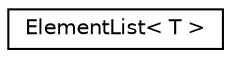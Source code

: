 digraph "Graphical Class Hierarchy"
{
  edge [fontname="Helvetica",fontsize="10",labelfontname="Helvetica",labelfontsize="10"];
  node [fontname="Helvetica",fontsize="10",shape=record];
  rankdir="LR";
  Node0 [label="ElementList\< T \>",height=0.2,width=0.4,color="black", fillcolor="white", style="filled",URL="$struct_element_list.html"];
}
